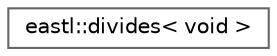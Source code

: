 digraph "类继承关系图"
{
 // LATEX_PDF_SIZE
  bgcolor="transparent";
  edge [fontname=Helvetica,fontsize=10,labelfontname=Helvetica,labelfontsize=10];
  node [fontname=Helvetica,fontsize=10,shape=box,height=0.2,width=0.4];
  rankdir="LR";
  Node0 [id="Node000000",label="eastl::divides\< void \>",height=0.2,width=0.4,color="grey40", fillcolor="white", style="filled",URL="$structeastl_1_1divides_3_01void_01_4.html",tooltip=" "];
}
